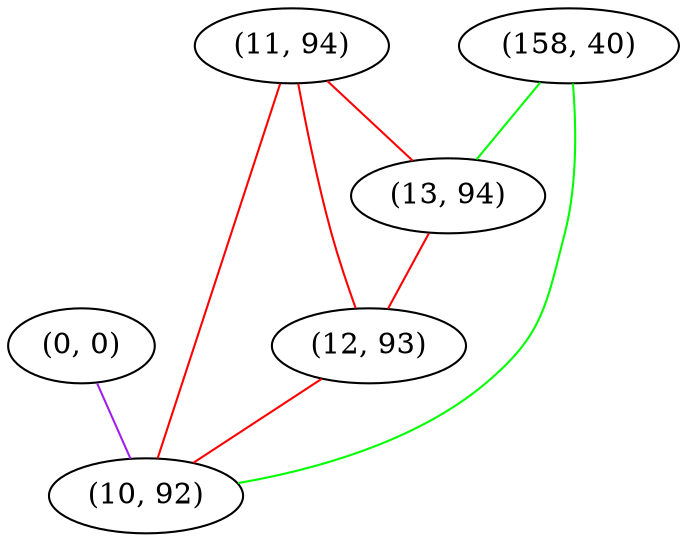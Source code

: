 graph "" {
"(0, 0)";
"(11, 94)";
"(158, 40)";
"(13, 94)";
"(12, 93)";
"(10, 92)";
"(0, 0)" -- "(10, 92)"  [color=purple, key=0, weight=4];
"(11, 94)" -- "(13, 94)"  [color=red, key=0, weight=1];
"(11, 94)" -- "(12, 93)"  [color=red, key=0, weight=1];
"(11, 94)" -- "(10, 92)"  [color=red, key=0, weight=1];
"(158, 40)" -- "(13, 94)"  [color=green, key=0, weight=2];
"(158, 40)" -- "(10, 92)"  [color=green, key=0, weight=2];
"(13, 94)" -- "(12, 93)"  [color=red, key=0, weight=1];
"(12, 93)" -- "(10, 92)"  [color=red, key=0, weight=1];
}

